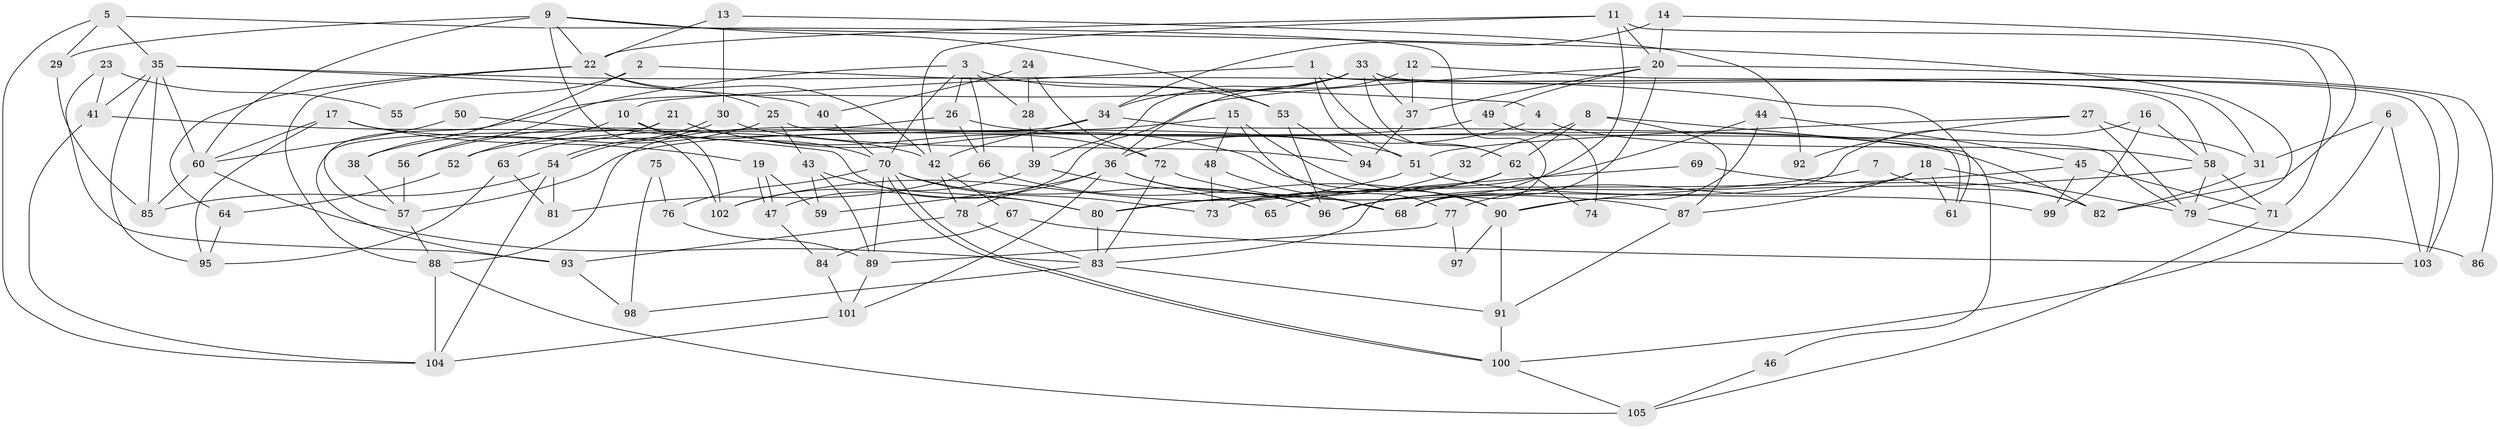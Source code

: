 // coarse degree distribution, {4: 0.11904761904761904, 6: 0.047619047619047616, 3: 0.14285714285714285, 7: 0.11904761904761904, 2: 0.14285714285714285, 5: 0.2857142857142857, 10: 0.07142857142857142, 11: 0.023809523809523808, 8: 0.047619047619047616}
// Generated by graph-tools (version 1.1) at 2025/55/03/04/25 21:55:28]
// undirected, 105 vertices, 210 edges
graph export_dot {
graph [start="1"]
  node [color=gray90,style=filled];
  1;
  2;
  3;
  4;
  5;
  6;
  7;
  8;
  9;
  10;
  11;
  12;
  13;
  14;
  15;
  16;
  17;
  18;
  19;
  20;
  21;
  22;
  23;
  24;
  25;
  26;
  27;
  28;
  29;
  30;
  31;
  32;
  33;
  34;
  35;
  36;
  37;
  38;
  39;
  40;
  41;
  42;
  43;
  44;
  45;
  46;
  47;
  48;
  49;
  50;
  51;
  52;
  53;
  54;
  55;
  56;
  57;
  58;
  59;
  60;
  61;
  62;
  63;
  64;
  65;
  66;
  67;
  68;
  69;
  70;
  71;
  72;
  73;
  74;
  75;
  76;
  77;
  78;
  79;
  80;
  81;
  82;
  83;
  84;
  85;
  86;
  87;
  88;
  89;
  90;
  91;
  92;
  93;
  94;
  95;
  96;
  97;
  98;
  99;
  100;
  101;
  102;
  103;
  104;
  105;
  1 -- 10;
  1 -- 62;
  1 -- 51;
  1 -- 103;
  2 -- 38;
  2 -- 4;
  2 -- 55;
  3 -- 70;
  3 -- 53;
  3 -- 26;
  3 -- 28;
  3 -- 56;
  3 -- 66;
  4 -- 58;
  4 -- 36;
  5 -- 68;
  5 -- 104;
  5 -- 29;
  5 -- 35;
  6 -- 103;
  6 -- 100;
  6 -- 31;
  7 -- 96;
  7 -- 82;
  8 -- 87;
  8 -- 62;
  8 -- 32;
  8 -- 46;
  9 -- 60;
  9 -- 29;
  9 -- 22;
  9 -- 53;
  9 -- 79;
  9 -- 102;
  10 -- 70;
  10 -- 102;
  10 -- 52;
  11 -- 22;
  11 -- 71;
  11 -- 20;
  11 -- 42;
  11 -- 96;
  12 -- 36;
  12 -- 37;
  12 -- 31;
  13 -- 22;
  13 -- 30;
  13 -- 92;
  14 -- 82;
  14 -- 20;
  14 -- 34;
  15 -- 57;
  15 -- 48;
  15 -- 77;
  15 -- 90;
  16 -- 68;
  16 -- 58;
  16 -- 99;
  17 -- 51;
  17 -- 19;
  17 -- 60;
  17 -- 95;
  18 -- 61;
  18 -- 79;
  18 -- 77;
  18 -- 87;
  19 -- 59;
  19 -- 47;
  19 -- 47;
  20 -- 47;
  20 -- 37;
  20 -- 49;
  20 -- 68;
  20 -- 86;
  21 -- 63;
  21 -- 90;
  21 -- 72;
  21 -- 93;
  22 -- 42;
  22 -- 25;
  22 -- 64;
  22 -- 88;
  23 -- 93;
  23 -- 41;
  23 -- 55;
  24 -- 40;
  24 -- 72;
  24 -- 28;
  25 -- 43;
  25 -- 38;
  25 -- 79;
  26 -- 56;
  26 -- 66;
  26 -- 82;
  27 -- 79;
  27 -- 31;
  27 -- 51;
  27 -- 92;
  28 -- 39;
  29 -- 85;
  30 -- 94;
  30 -- 54;
  30 -- 54;
  31 -- 82;
  32 -- 80;
  33 -- 39;
  33 -- 58;
  33 -- 34;
  33 -- 37;
  33 -- 57;
  33 -- 62;
  33 -- 103;
  34 -- 42;
  34 -- 61;
  34 -- 88;
  35 -- 85;
  35 -- 40;
  35 -- 41;
  35 -- 60;
  35 -- 61;
  35 -- 95;
  36 -- 78;
  36 -- 101;
  36 -- 59;
  36 -- 68;
  36 -- 96;
  37 -- 94;
  38 -- 57;
  39 -- 102;
  39 -- 65;
  40 -- 70;
  41 -- 42;
  41 -- 104;
  42 -- 67;
  42 -- 78;
  43 -- 89;
  43 -- 80;
  43 -- 59;
  44 -- 90;
  44 -- 45;
  44 -- 65;
  45 -- 99;
  45 -- 71;
  45 -- 80;
  46 -- 105;
  47 -- 84;
  48 -- 68;
  48 -- 73;
  49 -- 52;
  49 -- 74;
  50 -- 80;
  50 -- 60;
  51 -- 99;
  51 -- 102;
  52 -- 64;
  53 -- 96;
  53 -- 94;
  54 -- 104;
  54 -- 81;
  54 -- 85;
  56 -- 57;
  57 -- 88;
  58 -- 79;
  58 -- 90;
  58 -- 71;
  60 -- 83;
  60 -- 85;
  62 -- 83;
  62 -- 73;
  62 -- 74;
  63 -- 81;
  63 -- 95;
  64 -- 95;
  66 -- 81;
  66 -- 90;
  67 -- 103;
  67 -- 84;
  69 -- 82;
  69 -- 73;
  70 -- 100;
  70 -- 100;
  70 -- 96;
  70 -- 73;
  70 -- 76;
  70 -- 89;
  71 -- 105;
  72 -- 87;
  72 -- 83;
  75 -- 76;
  75 -- 98;
  76 -- 89;
  77 -- 89;
  77 -- 97;
  78 -- 83;
  78 -- 93;
  79 -- 86;
  80 -- 83;
  83 -- 91;
  83 -- 98;
  84 -- 101;
  87 -- 91;
  88 -- 104;
  88 -- 105;
  89 -- 101;
  90 -- 91;
  90 -- 97;
  91 -- 100;
  93 -- 98;
  100 -- 105;
  101 -- 104;
}
